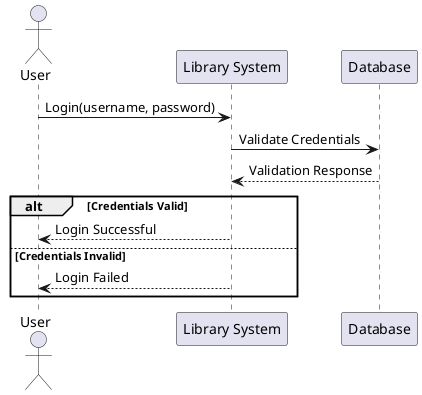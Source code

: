 @startuml
actor User
participant "Library System" as System
participant "Database" as DB

User -> System: Login(username, password)
System -> DB: Validate Credentials
DB --> System: Validation Response
alt Credentials Valid
    System --> User: Login Successful
else Credentials Invalid
    System --> User: Login Failed
end
@enduml
